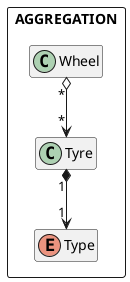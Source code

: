 @startuml

package AGGREGATION <<Rectangle>>{
    hide members

    class Wheel {
            +{field} Tyre
    }

    class Tyre {
            +{Type} type
    }

    enum Type{
        WINTER,
        SUMMER,
        ALL_SEASON
    }


    Wheel "*" o--> "*" Tyre
    Tyre "1" *--> "1" Type
'    Chain "1" <--> "*" Anchor : +anchorUp


}

@enduml